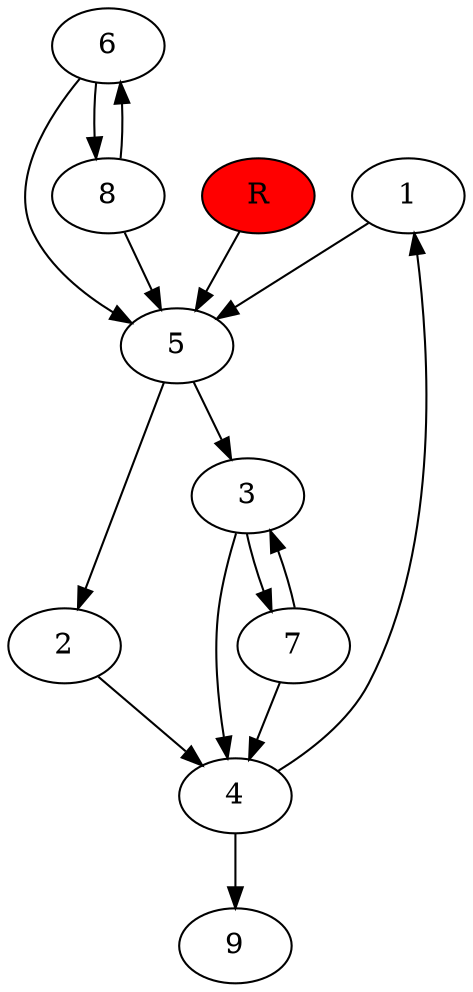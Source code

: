 digraph prb68044 {
	1
	2
	3
	4
	5
	6
	7
	8
	R [fillcolor="#ff0000" style=filled]
	1 -> 5
	2 -> 4
	3 -> 4
	3 -> 7
	4 -> 1
	4 -> 9
	5 -> 2
	5 -> 3
	6 -> 5
	6 -> 8
	7 -> 3
	7 -> 4
	8 -> 5
	8 -> 6
	R -> 5
}
